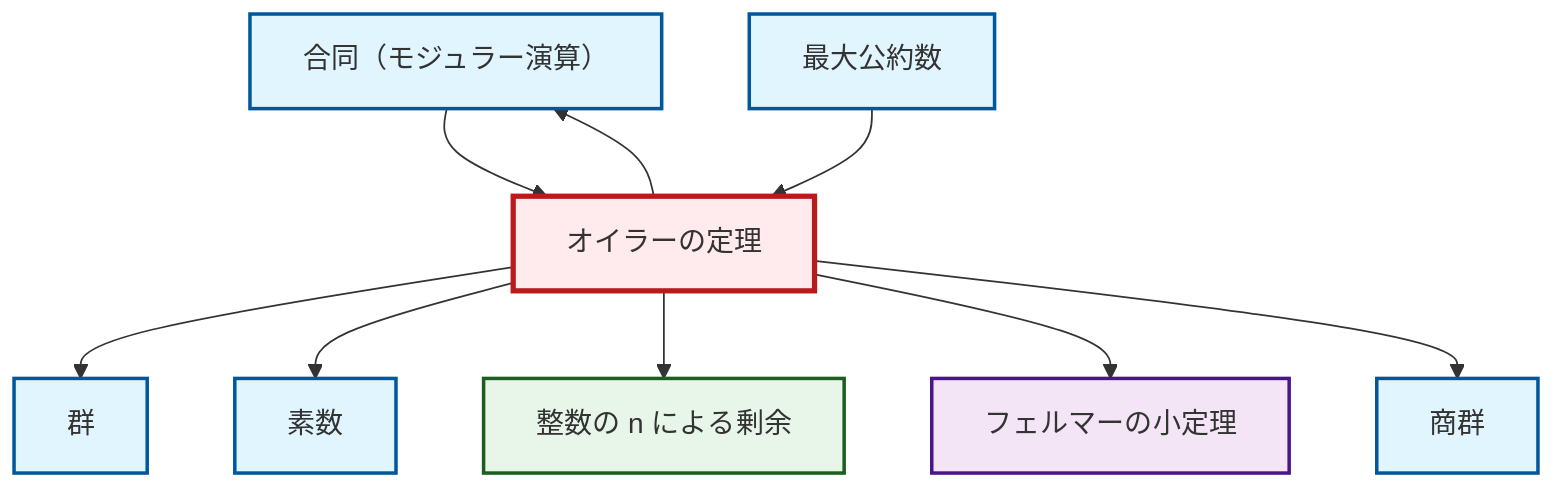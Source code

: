 graph TD
    classDef definition fill:#e1f5fe,stroke:#01579b,stroke-width:2px
    classDef theorem fill:#f3e5f5,stroke:#4a148c,stroke-width:2px
    classDef axiom fill:#fff3e0,stroke:#e65100,stroke-width:2px
    classDef example fill:#e8f5e9,stroke:#1b5e20,stroke-width:2px
    classDef current fill:#ffebee,stroke:#b71c1c,stroke-width:3px
    def-prime["素数"]:::definition
    def-group["群"]:::definition
    def-quotient-group["商群"]:::definition
    def-congruence["合同（モジュラー演算）"]:::definition
    thm-euler["オイラーの定理"]:::theorem
    ex-quotient-integers-mod-n["整数の n による剰余"]:::example
    def-gcd["最大公約数"]:::definition
    thm-fermat-little["フェルマーの小定理"]:::theorem
    def-congruence --> thm-euler
    thm-euler --> def-group
    thm-euler --> def-prime
    def-gcd --> thm-euler
    thm-euler --> ex-quotient-integers-mod-n
    thm-euler --> def-congruence
    thm-euler --> thm-fermat-little
    thm-euler --> def-quotient-group
    class thm-euler current